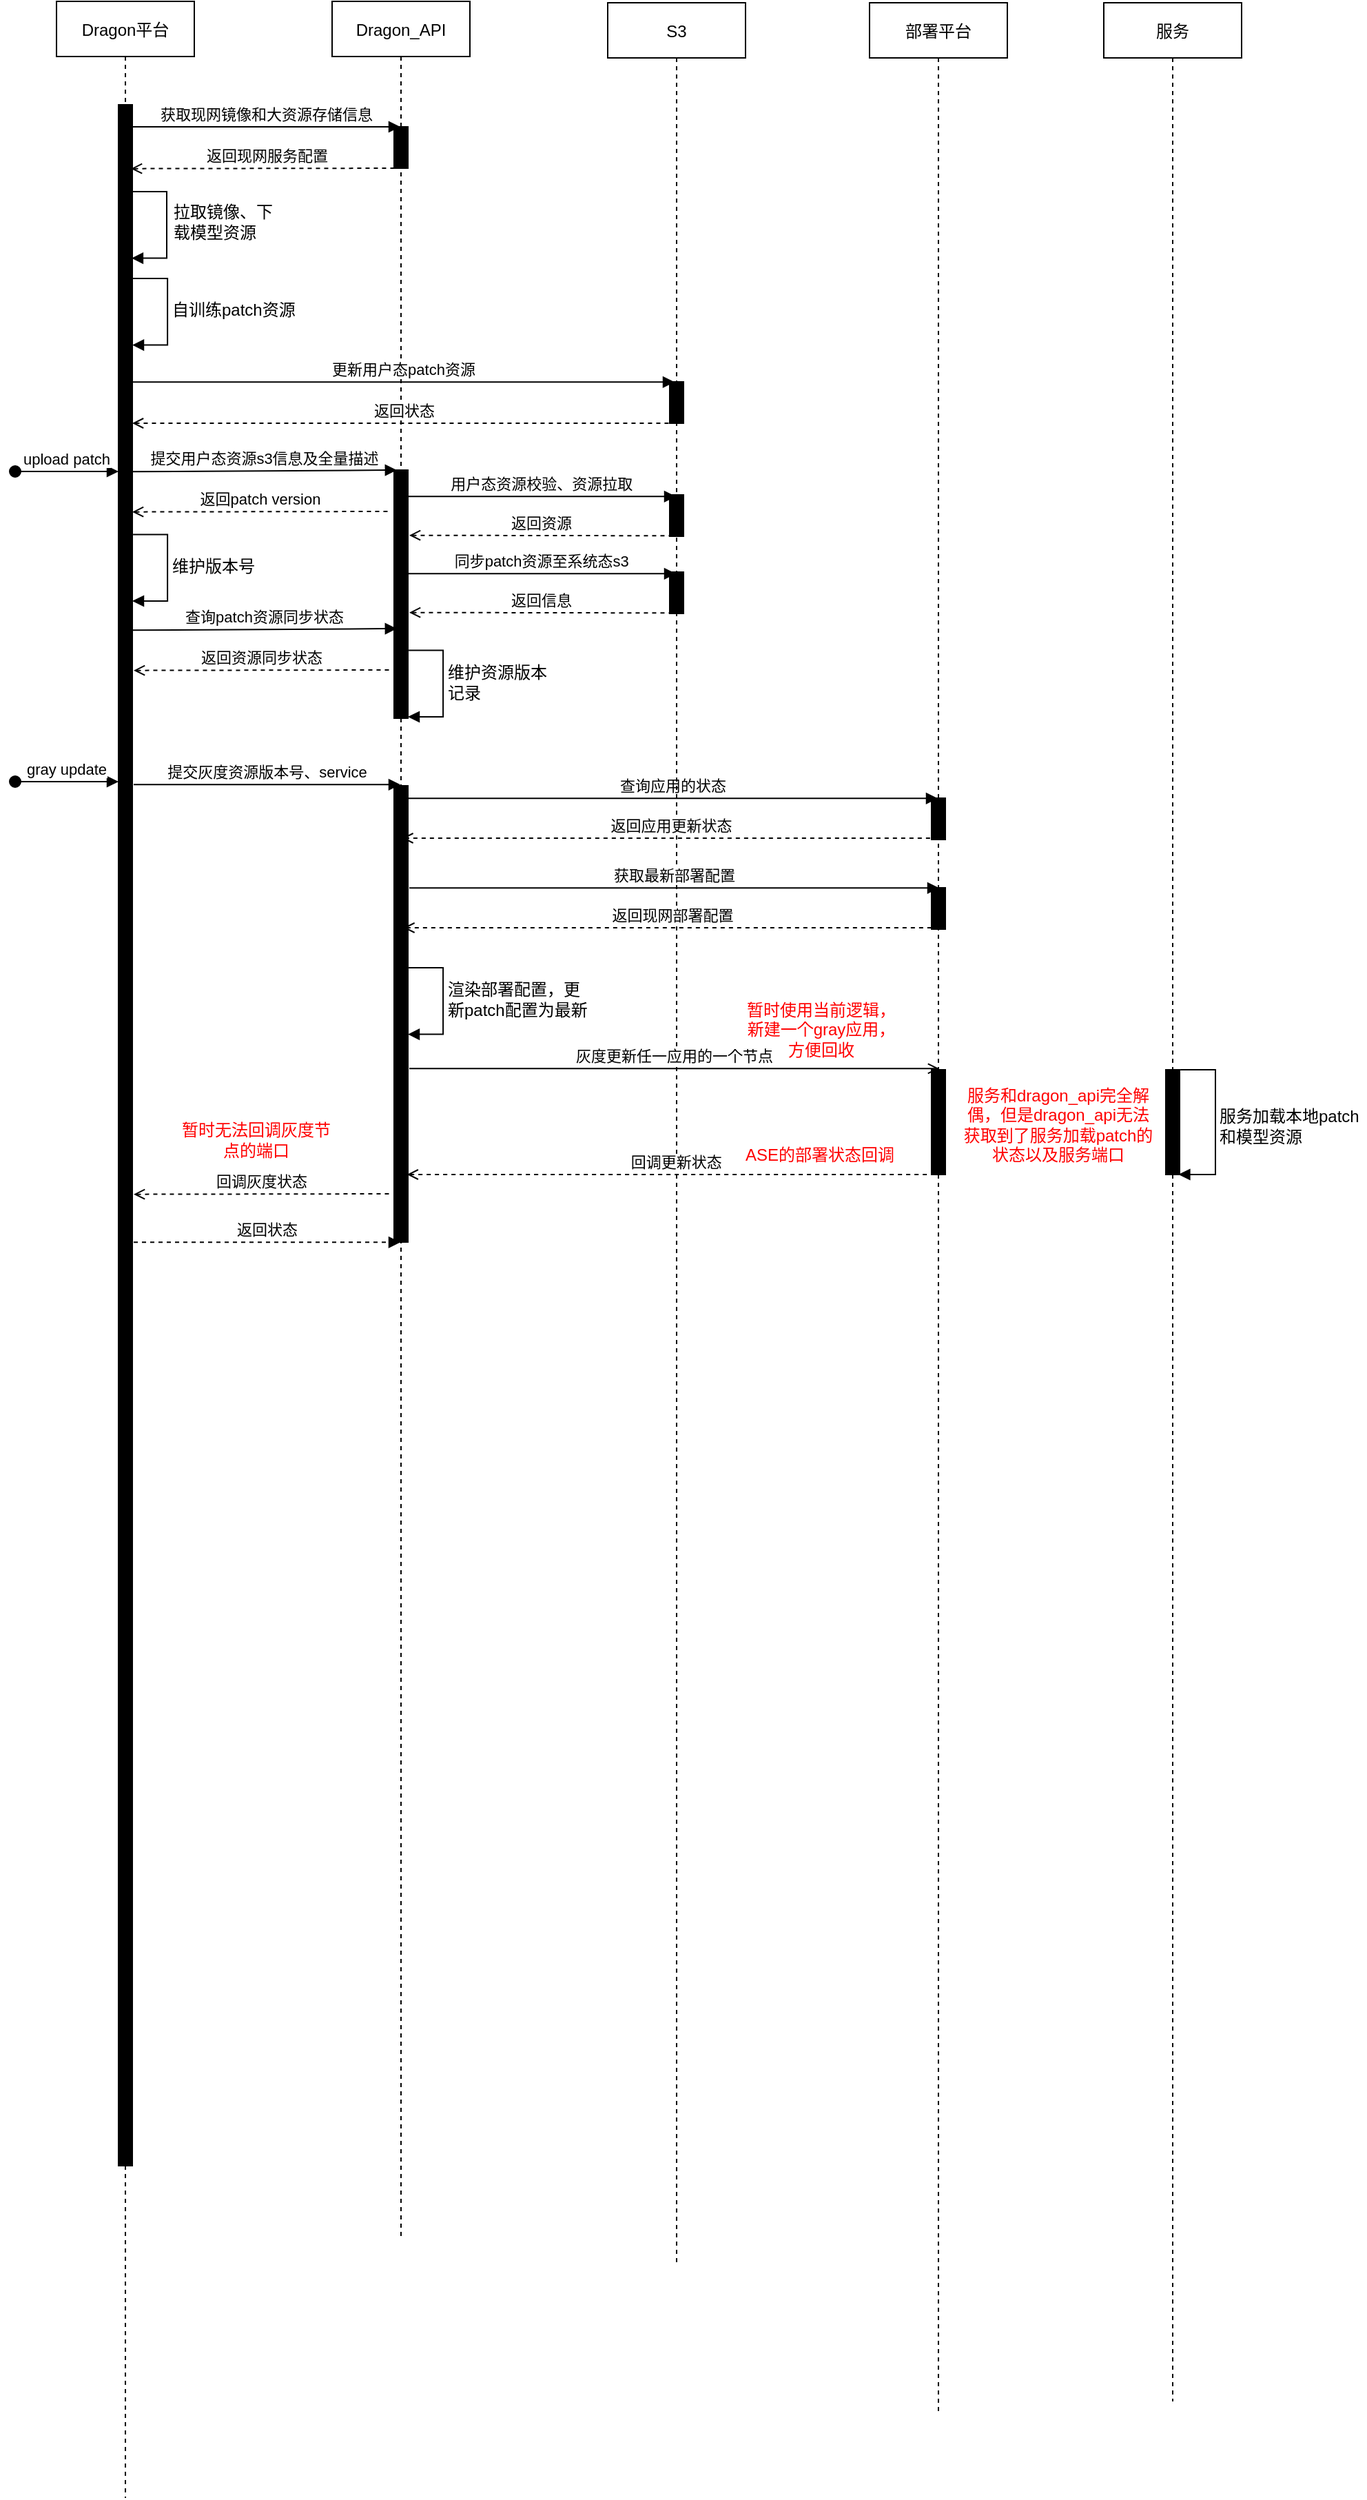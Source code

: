 <mxfile version="19.0.1" type="github">
  <diagram id="kgpKYQtTHZ0yAKxKKP6v" name="Page-1">
    <mxGraphModel dx="1186" dy="546" grid="1" gridSize="10" guides="1" tooltips="1" connect="1" arrows="1" fold="1" page="1" pageScale="1" pageWidth="850" pageHeight="1100" math="0" shadow="0">
      <root>
        <mxCell id="0" />
        <mxCell id="1" parent="0" />
        <mxCell id="xoV1Sry97TsbXiUux0vx-1" value="Dragon平台" style="shape=umlLifeline;perimeter=lifelinePerimeter;container=1;collapsible=0;recursiveResize=0;rounded=0;shadow=0;strokeWidth=1;" vertex="1" parent="1">
          <mxGeometry x="540" y="69" width="100" height="1811" as="geometry" />
        </mxCell>
        <mxCell id="xoV1Sry97TsbXiUux0vx-10" value="" style="points=[];perimeter=orthogonalPerimeter;rounded=0;shadow=0;strokeWidth=1;fillColor=#000000;" vertex="1" parent="xoV1Sry97TsbXiUux0vx-1">
          <mxGeometry x="45" y="75" width="10" height="1495" as="geometry" />
        </mxCell>
        <mxCell id="xoV1Sry97TsbXiUux0vx-17" value="" style="endArrow=block;html=1;rounded=0;edgeStyle=orthogonalEdgeStyle;entryX=0.945;entryY=0.649;entryDx=0;entryDy=0;entryPerimeter=0;endFill=1;" edge="1" parent="xoV1Sry97TsbXiUux0vx-1">
          <mxGeometry width="50" height="50" relative="1" as="geometry">
            <mxPoint x="55" y="138" as="sourcePoint" />
            <mxPoint x="54.45" y="186.31" as="targetPoint" />
            <Array as="points">
              <mxPoint x="80" y="138" />
              <mxPoint x="80" y="186" />
            </Array>
          </mxGeometry>
        </mxCell>
        <mxCell id="xoV1Sry97TsbXiUux0vx-22" value="" style="endArrow=block;html=1;rounded=0;edgeStyle=orthogonalEdgeStyle;entryX=0.945;entryY=0.649;entryDx=0;entryDy=0;entryPerimeter=0;endFill=1;" edge="1" parent="xoV1Sry97TsbXiUux0vx-1">
          <mxGeometry width="50" height="50" relative="1" as="geometry">
            <mxPoint x="55.55" y="201" as="sourcePoint" />
            <mxPoint x="55" y="249.31" as="targetPoint" />
            <Array as="points">
              <mxPoint x="80.55" y="201" />
              <mxPoint x="80.55" y="249" />
            </Array>
          </mxGeometry>
        </mxCell>
        <mxCell id="xoV1Sry97TsbXiUux0vx-28" value="upload patch" style="verticalAlign=bottom;startArrow=oval;endArrow=block;startSize=8;shadow=0;strokeWidth=1;" edge="1" parent="xoV1Sry97TsbXiUux0vx-1">
          <mxGeometry relative="1" as="geometry">
            <mxPoint x="-30" y="341" as="sourcePoint" />
            <mxPoint x="45" y="341" as="targetPoint" />
          </mxGeometry>
        </mxCell>
        <mxCell id="xoV1Sry97TsbXiUux0vx-6" value="Dragon_API" style="shape=umlLifeline;perimeter=lifelinePerimeter;container=1;collapsible=0;recursiveResize=0;rounded=0;shadow=0;strokeWidth=1;" vertex="1" parent="1">
          <mxGeometry x="740" y="69" width="100" height="1621" as="geometry" />
        </mxCell>
        <mxCell id="xoV1Sry97TsbXiUux0vx-12" value="" style="points=[];perimeter=orthogonalPerimeter;rounded=0;shadow=0;strokeWidth=1;fillColor=#000000;" vertex="1" parent="xoV1Sry97TsbXiUux0vx-6">
          <mxGeometry x="45" y="91" width="10" height="30" as="geometry" />
        </mxCell>
        <mxCell id="xoV1Sry97TsbXiUux0vx-29" value="提交用户态资源s3信息及全量描述" style="verticalAlign=bottom;endArrow=block;shadow=0;strokeWidth=1;entryX=0.191;entryY=-0.039;entryDx=0;entryDy=0;entryPerimeter=0;" edge="1" parent="xoV1Sry97TsbXiUux0vx-6">
          <mxGeometry relative="1" as="geometry">
            <mxPoint x="-145" y="341.17" as="sourcePoint" />
            <mxPoint x="46.91" y="340" as="targetPoint" />
          </mxGeometry>
        </mxCell>
        <mxCell id="xoV1Sry97TsbXiUux0vx-30" value="" style="points=[];perimeter=orthogonalPerimeter;rounded=0;shadow=0;strokeWidth=1;fillColor=#000000;" vertex="1" parent="xoV1Sry97TsbXiUux0vx-6">
          <mxGeometry x="45" y="340" width="10" height="180" as="geometry" />
        </mxCell>
        <mxCell id="xoV1Sry97TsbXiUux0vx-31" value="返回patch version" style="verticalAlign=bottom;endArrow=none;shadow=0;strokeWidth=1;startArrow=open;startFill=0;endFill=0;dashed=1;" edge="1" parent="xoV1Sry97TsbXiUux0vx-6">
          <mxGeometry relative="1" as="geometry">
            <mxPoint x="-145.0" y="370.33" as="sourcePoint" />
            <mxPoint x="41" y="370" as="targetPoint" />
          </mxGeometry>
        </mxCell>
        <mxCell id="xoV1Sry97TsbXiUux0vx-46" value="" style="points=[];perimeter=orthogonalPerimeter;rounded=0;shadow=0;strokeWidth=1;fillColor=#000000;" vertex="1" parent="xoV1Sry97TsbXiUux0vx-6">
          <mxGeometry x="45" y="569" width="10" height="331" as="geometry" />
        </mxCell>
        <mxCell id="xoV1Sry97TsbXiUux0vx-47" value="查询应用的状态" style="verticalAlign=bottom;endArrow=block;shadow=0;strokeWidth=1;" edge="1" parent="xoV1Sry97TsbXiUux0vx-6" target="xoV1Sry97TsbXiUux0vx-8">
          <mxGeometry relative="1" as="geometry">
            <mxPoint x="55" y="578.17" as="sourcePoint" />
            <mxPoint x="248.5" y="578.17" as="targetPoint" />
          </mxGeometry>
        </mxCell>
        <mxCell id="xoV1Sry97TsbXiUux0vx-7" value="S3" style="shape=umlLifeline;perimeter=lifelinePerimeter;container=1;collapsible=0;recursiveResize=0;rounded=0;shadow=0;strokeWidth=1;" vertex="1" parent="1">
          <mxGeometry x="940" y="70" width="100" height="1640" as="geometry" />
        </mxCell>
        <mxCell id="xoV1Sry97TsbXiUux0vx-25" value="" style="points=[];perimeter=orthogonalPerimeter;rounded=0;shadow=0;strokeWidth=1;fillColor=#000000;" vertex="1" parent="xoV1Sry97TsbXiUux0vx-7">
          <mxGeometry x="45" y="275" width="10" height="30" as="geometry" />
        </mxCell>
        <mxCell id="xoV1Sry97TsbXiUux0vx-26" value="返回状态" style="verticalAlign=bottom;endArrow=none;shadow=0;strokeWidth=1;entryX=0.53;entryY=0.147;entryDx=0;entryDy=0;entryPerimeter=0;startArrow=open;startFill=0;endFill=0;dashed=1;" edge="1" parent="xoV1Sry97TsbXiUux0vx-7">
          <mxGeometry relative="1" as="geometry">
            <mxPoint x="-345.013" y="305" as="sourcePoint" />
            <mxPoint x="50" y="305.0" as="targetPoint" />
          </mxGeometry>
        </mxCell>
        <mxCell id="xoV1Sry97TsbXiUux0vx-32" value="用户态资源校验、资源拉取" style="verticalAlign=bottom;endArrow=block;shadow=0;strokeWidth=1;" edge="1" parent="xoV1Sry97TsbXiUux0vx-7" target="xoV1Sry97TsbXiUux0vx-7">
          <mxGeometry relative="1" as="geometry">
            <mxPoint x="-144.91" y="358.17" as="sourcePoint" />
            <mxPoint x="47.0" y="357" as="targetPoint" />
          </mxGeometry>
        </mxCell>
        <mxCell id="xoV1Sry97TsbXiUux0vx-33" value="" style="points=[];perimeter=orthogonalPerimeter;rounded=0;shadow=0;strokeWidth=1;fillColor=#000000;" vertex="1" parent="xoV1Sry97TsbXiUux0vx-7">
          <mxGeometry x="45" y="357" width="10" height="30" as="geometry" />
        </mxCell>
        <mxCell id="xoV1Sry97TsbXiUux0vx-55" value="回调更新状态" style="verticalAlign=bottom;endArrow=none;shadow=0;strokeWidth=1;startArrow=open;startFill=0;endFill=0;dashed=1;" edge="1" parent="xoV1Sry97TsbXiUux0vx-7">
          <mxGeometry relative="1" as="geometry">
            <mxPoint x="-145.65" y="850" as="sourcePoint" />
            <mxPoint x="245.65" y="850" as="targetPoint" />
          </mxGeometry>
        </mxCell>
        <mxCell id="xoV1Sry97TsbXiUux0vx-8" value="部署平台" style="shape=umlLifeline;perimeter=lifelinePerimeter;container=1;collapsible=0;recursiveResize=0;rounded=0;shadow=0;strokeWidth=1;" vertex="1" parent="1">
          <mxGeometry x="1130" y="70" width="100" height="1750" as="geometry" />
        </mxCell>
        <mxCell id="xoV1Sry97TsbXiUux0vx-56" value="" style="points=[];perimeter=orthogonalPerimeter;rounded=0;shadow=0;strokeWidth=1;fillColor=#000000;" vertex="1" parent="xoV1Sry97TsbXiUux0vx-8">
          <mxGeometry x="45" y="577" width="10" height="30" as="geometry" />
        </mxCell>
        <mxCell id="xoV1Sry97TsbXiUux0vx-57" value="" style="points=[];perimeter=orthogonalPerimeter;rounded=0;shadow=0;strokeWidth=1;fillColor=#000000;" vertex="1" parent="xoV1Sry97TsbXiUux0vx-8">
          <mxGeometry x="45" y="642" width="10" height="30" as="geometry" />
        </mxCell>
        <mxCell id="xoV1Sry97TsbXiUux0vx-58" value="" style="points=[];perimeter=orthogonalPerimeter;rounded=0;shadow=0;strokeWidth=1;fillColor=#000000;" vertex="1" parent="xoV1Sry97TsbXiUux0vx-8">
          <mxGeometry x="45" y="774" width="10" height="76" as="geometry" />
        </mxCell>
        <mxCell id="xoV1Sry97TsbXiUux0vx-9" value="服务" style="shape=umlLifeline;perimeter=lifelinePerimeter;container=1;collapsible=0;recursiveResize=0;rounded=0;shadow=0;strokeWidth=1;" vertex="1" parent="1">
          <mxGeometry x="1300" y="70" width="100" height="1740" as="geometry" />
        </mxCell>
        <mxCell id="xoV1Sry97TsbXiUux0vx-59" value="" style="points=[];perimeter=orthogonalPerimeter;rounded=0;shadow=0;strokeWidth=1;fillColor=#000000;" vertex="1" parent="xoV1Sry97TsbXiUux0vx-9">
          <mxGeometry x="45" y="774" width="10" height="76" as="geometry" />
        </mxCell>
        <mxCell id="xoV1Sry97TsbXiUux0vx-11" value="获取现网镜像和大资源存储信息" style="verticalAlign=bottom;endArrow=block;shadow=0;strokeWidth=1;" edge="1" parent="1" target="xoV1Sry97TsbXiUux0vx-6">
          <mxGeometry relative="1" as="geometry">
            <mxPoint x="595" y="160" as="sourcePoint" />
            <mxPoint x="780" y="160" as="targetPoint" />
          </mxGeometry>
        </mxCell>
        <mxCell id="xoV1Sry97TsbXiUux0vx-14" value="返回现网服务配置" style="verticalAlign=bottom;endArrow=none;shadow=0;strokeWidth=1;entryX=0.53;entryY=0.147;entryDx=0;entryDy=0;entryPerimeter=0;startArrow=open;startFill=0;endFill=0;dashed=1;" edge="1" parent="1">
          <mxGeometry relative="1" as="geometry">
            <mxPoint x="594" y="190.33" as="sourcePoint" />
            <mxPoint x="792" y="190.0" as="targetPoint" />
          </mxGeometry>
        </mxCell>
        <mxCell id="xoV1Sry97TsbXiUux0vx-21" value="拉取镜像、下载模型资源" style="text;html=1;strokeColor=none;fillColor=none;align=left;verticalAlign=middle;whiteSpace=wrap;rounded=0;" vertex="1" parent="1">
          <mxGeometry x="623" y="214" width="80" height="30" as="geometry" />
        </mxCell>
        <mxCell id="xoV1Sry97TsbXiUux0vx-23" value="自训练patch资源" style="text;html=1;strokeColor=none;fillColor=none;align=left;verticalAlign=middle;whiteSpace=wrap;rounded=0;" vertex="1" parent="1">
          <mxGeometry x="622" y="278" width="98" height="30" as="geometry" />
        </mxCell>
        <mxCell id="xoV1Sry97TsbXiUux0vx-24" value="更新用户态patch资源" style="verticalAlign=bottom;endArrow=block;shadow=0;strokeWidth=1;" edge="1" parent="1">
          <mxGeometry relative="1" as="geometry">
            <mxPoint x="595" y="345.17" as="sourcePoint" />
            <mxPoint x="988.5" y="345.17" as="targetPoint" />
          </mxGeometry>
        </mxCell>
        <mxCell id="xoV1Sry97TsbXiUux0vx-34" value="返回资源" style="verticalAlign=bottom;endArrow=none;shadow=0;strokeWidth=1;startArrow=open;startFill=0;endFill=0;dashed=1;entryX=0.077;entryY=0.383;entryDx=0;entryDy=0;entryPerimeter=0;" edge="1" parent="1">
          <mxGeometry relative="1" as="geometry">
            <mxPoint x="796.0" y="456.33" as="sourcePoint" />
            <mxPoint x="987.77" y="456.64" as="targetPoint" />
          </mxGeometry>
        </mxCell>
        <mxCell id="xoV1Sry97TsbXiUux0vx-35" value="同步patch资源至系统态s3" style="verticalAlign=bottom;endArrow=block;shadow=0;strokeWidth=1;" edge="1" parent="1" target="xoV1Sry97TsbXiUux0vx-7">
          <mxGeometry relative="1" as="geometry">
            <mxPoint x="795.09" y="484.17" as="sourcePoint" />
            <mxPoint x="987" y="483" as="targetPoint" />
          </mxGeometry>
        </mxCell>
        <mxCell id="xoV1Sry97TsbXiUux0vx-36" value="" style="points=[];perimeter=orthogonalPerimeter;rounded=0;shadow=0;strokeWidth=1;fillColor=#000000;" vertex="1" parent="1">
          <mxGeometry x="985" y="483" width="10" height="30" as="geometry" />
        </mxCell>
        <mxCell id="xoV1Sry97TsbXiUux0vx-37" value="返回信息" style="verticalAlign=bottom;endArrow=none;shadow=0;strokeWidth=1;startArrow=open;startFill=0;endFill=0;dashed=1;entryX=0.077;entryY=0.383;entryDx=0;entryDy=0;entryPerimeter=0;" edge="1" parent="1">
          <mxGeometry relative="1" as="geometry">
            <mxPoint x="796.0" y="512.33" as="sourcePoint" />
            <mxPoint x="987.77" y="512.64" as="targetPoint" />
          </mxGeometry>
        </mxCell>
        <mxCell id="xoV1Sry97TsbXiUux0vx-38" value="" style="endArrow=block;html=1;rounded=0;edgeStyle=orthogonalEdgeStyle;entryX=0.945;entryY=0.649;entryDx=0;entryDy=0;entryPerimeter=0;endFill=1;" edge="1" parent="1">
          <mxGeometry width="50" height="50" relative="1" as="geometry">
            <mxPoint x="795.55" y="539.69" as="sourcePoint" />
            <mxPoint x="795" y="588" as="targetPoint" />
            <Array as="points">
              <mxPoint x="820.55" y="539.69" />
              <mxPoint x="820.55" y="587.69" />
            </Array>
          </mxGeometry>
        </mxCell>
        <mxCell id="xoV1Sry97TsbXiUux0vx-39" value="维护资源版本记录" style="text;html=1;strokeColor=none;fillColor=none;align=left;verticalAlign=middle;whiteSpace=wrap;rounded=0;" vertex="1" parent="1">
          <mxGeometry x="822" y="547.69" width="80" height="30" as="geometry" />
        </mxCell>
        <mxCell id="xoV1Sry97TsbXiUux0vx-40" value="查询patch资源同步状态" style="verticalAlign=bottom;endArrow=block;shadow=0;strokeWidth=1;entryX=0.191;entryY=-0.039;entryDx=0;entryDy=0;entryPerimeter=0;" edge="1" parent="1">
          <mxGeometry relative="1" as="geometry">
            <mxPoint x="595" y="525.17" as="sourcePoint" />
            <mxPoint x="786.91" y="524" as="targetPoint" />
          </mxGeometry>
        </mxCell>
        <mxCell id="xoV1Sry97TsbXiUux0vx-41" value="返回资源同步状态" style="verticalAlign=bottom;endArrow=none;shadow=0;strokeWidth=1;startArrow=open;startFill=0;endFill=0;dashed=1;" edge="1" parent="1">
          <mxGeometry relative="1" as="geometry">
            <mxPoint x="596.0" y="554.33" as="sourcePoint" />
            <mxPoint x="782" y="554" as="targetPoint" />
          </mxGeometry>
        </mxCell>
        <mxCell id="xoV1Sry97TsbXiUux0vx-42" value="" style="endArrow=block;html=1;rounded=0;edgeStyle=orthogonalEdgeStyle;entryX=0.945;entryY=0.649;entryDx=0;entryDy=0;entryPerimeter=0;endFill=1;" edge="1" parent="1">
          <mxGeometry width="50" height="50" relative="1" as="geometry">
            <mxPoint x="595.55" y="455.69" as="sourcePoint" />
            <mxPoint x="595" y="504" as="targetPoint" />
            <Array as="points">
              <mxPoint x="620.55" y="455.69" />
              <mxPoint x="620.55" y="503.69" />
            </Array>
          </mxGeometry>
        </mxCell>
        <mxCell id="xoV1Sry97TsbXiUux0vx-43" value="维护版本号" style="text;html=1;strokeColor=none;fillColor=none;align=left;verticalAlign=middle;whiteSpace=wrap;rounded=0;" vertex="1" parent="1">
          <mxGeometry x="622" y="463.69" width="80" height="30" as="geometry" />
        </mxCell>
        <mxCell id="xoV1Sry97TsbXiUux0vx-44" value="gray update" style="verticalAlign=bottom;startArrow=oval;endArrow=block;startSize=8;shadow=0;strokeWidth=1;" edge="1" parent="1">
          <mxGeometry relative="1" as="geometry">
            <mxPoint x="510" y="635" as="sourcePoint" />
            <mxPoint x="585" y="635" as="targetPoint" />
          </mxGeometry>
        </mxCell>
        <mxCell id="xoV1Sry97TsbXiUux0vx-45" value="提交灰度资源版本号、service" style="verticalAlign=bottom;endArrow=block;shadow=0;strokeWidth=1;" edge="1" parent="1" target="xoV1Sry97TsbXiUux0vx-6">
          <mxGeometry relative="1" as="geometry">
            <mxPoint x="596" y="637.17" as="sourcePoint" />
            <mxPoint x="787.91" y="636" as="targetPoint" />
          </mxGeometry>
        </mxCell>
        <mxCell id="xoV1Sry97TsbXiUux0vx-48" value="返回应用更新状态" style="verticalAlign=bottom;endArrow=none;shadow=0;strokeWidth=1;startArrow=open;startFill=0;endFill=0;dashed=1;" edge="1" parent="1">
          <mxGeometry relative="1" as="geometry">
            <mxPoint x="790.7" y="676" as="sourcePoint" />
            <mxPoint x="1182" y="676" as="targetPoint" />
          </mxGeometry>
        </mxCell>
        <mxCell id="xoV1Sry97TsbXiUux0vx-50" value="获取最新部署配置" style="verticalAlign=bottom;endArrow=block;shadow=0;strokeWidth=1;" edge="1" parent="1">
          <mxGeometry relative="1" as="geometry">
            <mxPoint x="796" y="712.17" as="sourcePoint" />
            <mxPoint x="1180.5" y="712.17" as="targetPoint" />
          </mxGeometry>
        </mxCell>
        <mxCell id="xoV1Sry97TsbXiUux0vx-51" value="返回现网部署配置" style="verticalAlign=bottom;endArrow=none;shadow=0;strokeWidth=1;startArrow=open;startFill=0;endFill=0;dashed=1;" edge="1" parent="1">
          <mxGeometry relative="1" as="geometry">
            <mxPoint x="791.7" y="741" as="sourcePoint" />
            <mxPoint x="1183" y="741" as="targetPoint" />
          </mxGeometry>
        </mxCell>
        <mxCell id="xoV1Sry97TsbXiUux0vx-52" value="" style="endArrow=block;html=1;rounded=0;edgeStyle=orthogonalEdgeStyle;entryX=0.945;entryY=0.649;entryDx=0;entryDy=0;entryPerimeter=0;endFill=1;" edge="1" parent="1">
          <mxGeometry width="50" height="50" relative="1" as="geometry">
            <mxPoint x="795.55" y="770.0" as="sourcePoint" />
            <mxPoint x="795" y="818.31" as="targetPoint" />
            <Array as="points">
              <mxPoint x="820.55" y="770" />
              <mxPoint x="820.55" y="818" />
            </Array>
          </mxGeometry>
        </mxCell>
        <mxCell id="xoV1Sry97TsbXiUux0vx-53" value="渲染部署配置，更新patch配置为最新" style="text;html=1;strokeColor=none;fillColor=none;align=left;verticalAlign=middle;whiteSpace=wrap;rounded=0;" vertex="1" parent="1">
          <mxGeometry x="822" y="778" width="108" height="30" as="geometry" />
        </mxCell>
        <mxCell id="xoV1Sry97TsbXiUux0vx-54" value="灰度更新任一应用的一个节点" style="verticalAlign=bottom;endArrow=open;shadow=0;strokeWidth=1;endFill=0;" edge="1" parent="1">
          <mxGeometry relative="1" as="geometry">
            <mxPoint x="796" y="843.17" as="sourcePoint" />
            <mxPoint x="1180.5" y="843.17" as="targetPoint" />
          </mxGeometry>
        </mxCell>
        <mxCell id="xoV1Sry97TsbXiUux0vx-60" value="" style="endArrow=block;html=1;rounded=0;edgeStyle=orthogonalEdgeStyle;entryX=0.92;entryY=1.008;entryDx=0;entryDy=0;entryPerimeter=0;endFill=1;" edge="1" parent="1" target="xoV1Sry97TsbXiUux0vx-59">
          <mxGeometry width="50" height="50" relative="1" as="geometry">
            <mxPoint x="1355.55" y="844.0" as="sourcePoint" />
            <mxPoint x="1355" y="892.31" as="targetPoint" />
            <Array as="points">
              <mxPoint x="1381" y="844" />
              <mxPoint x="1381" y="920" />
              <mxPoint x="1354" y="920" />
            </Array>
          </mxGeometry>
        </mxCell>
        <mxCell id="xoV1Sry97TsbXiUux0vx-61" value="服务加载本地patch和模型资源" style="text;html=1;strokeColor=none;fillColor=none;align=left;verticalAlign=middle;whiteSpace=wrap;rounded=0;" vertex="1" parent="1">
          <mxGeometry x="1382" y="870" width="108" height="30" as="geometry" />
        </mxCell>
        <mxCell id="xoV1Sry97TsbXiUux0vx-62" value="回调灰度状态" style="verticalAlign=bottom;endArrow=none;shadow=0;strokeWidth=1;startArrow=open;startFill=0;endFill=0;dashed=1;" edge="1" parent="1">
          <mxGeometry relative="1" as="geometry">
            <mxPoint x="596.0" y="934.33" as="sourcePoint" />
            <mxPoint x="782" y="934" as="targetPoint" />
          </mxGeometry>
        </mxCell>
        <mxCell id="xoV1Sry97TsbXiUux0vx-63" value="暂时无法回调灰度节点的端口" style="text;html=1;strokeColor=none;fillColor=none;align=center;verticalAlign=middle;whiteSpace=wrap;rounded=0;fontColor=#FF0000;" vertex="1" parent="1">
          <mxGeometry x="630" y="880" width="110" height="30" as="geometry" />
        </mxCell>
        <mxCell id="xoV1Sry97TsbXiUux0vx-64" value="返回状态" style="verticalAlign=bottom;endArrow=block;shadow=0;strokeWidth=1;dashed=1;" edge="1" parent="1">
          <mxGeometry relative="1" as="geometry">
            <mxPoint x="596" y="969.17" as="sourcePoint" />
            <mxPoint x="789.5" y="969.17" as="targetPoint" />
          </mxGeometry>
        </mxCell>
        <mxCell id="xoV1Sry97TsbXiUux0vx-65" value="暂时使用当前逻辑，新建一个gray应用，方便回收" style="text;html=1;strokeColor=none;fillColor=none;align=center;verticalAlign=middle;whiteSpace=wrap;rounded=0;fontColor=#FF0000;" vertex="1" parent="1">
          <mxGeometry x="1040" y="800" width="110" height="30" as="geometry" />
        </mxCell>
        <mxCell id="xoV1Sry97TsbXiUux0vx-66" value="ASE的部署状态回调" style="text;html=1;strokeColor=none;fillColor=none;align=center;verticalAlign=middle;whiteSpace=wrap;rounded=0;fontColor=#FF0000;" vertex="1" parent="1">
          <mxGeometry x="1034" y="891" width="120" height="30" as="geometry" />
        </mxCell>
        <mxCell id="xoV1Sry97TsbXiUux0vx-67" value="服务和dragon_api完全解偶，但是dragon_api无法获取到了服务加载patch的状态以及服务端口" style="text;html=1;strokeColor=none;fillColor=none;align=center;verticalAlign=middle;whiteSpace=wrap;rounded=0;fontColor=#FF0000;" vertex="1" parent="1">
          <mxGeometry x="1197" y="859" width="140" height="50" as="geometry" />
        </mxCell>
      </root>
    </mxGraphModel>
  </diagram>
</mxfile>
